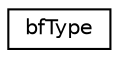 digraph "Graphical Class Hierarchy"
{
 // LATEX_PDF_SIZE
  edge [fontname="Helvetica",fontsize="10",labelfontname="Helvetica",labelfontsize="10"];
  node [fontname="Helvetica",fontsize="10",shape=record];
  rankdir="LR";
  Node0 [label="bfType",height=0.2,width=0.4,color="black", fillcolor="white", style="filled",URL="$classbf_type.html",tooltip=" "];
}
